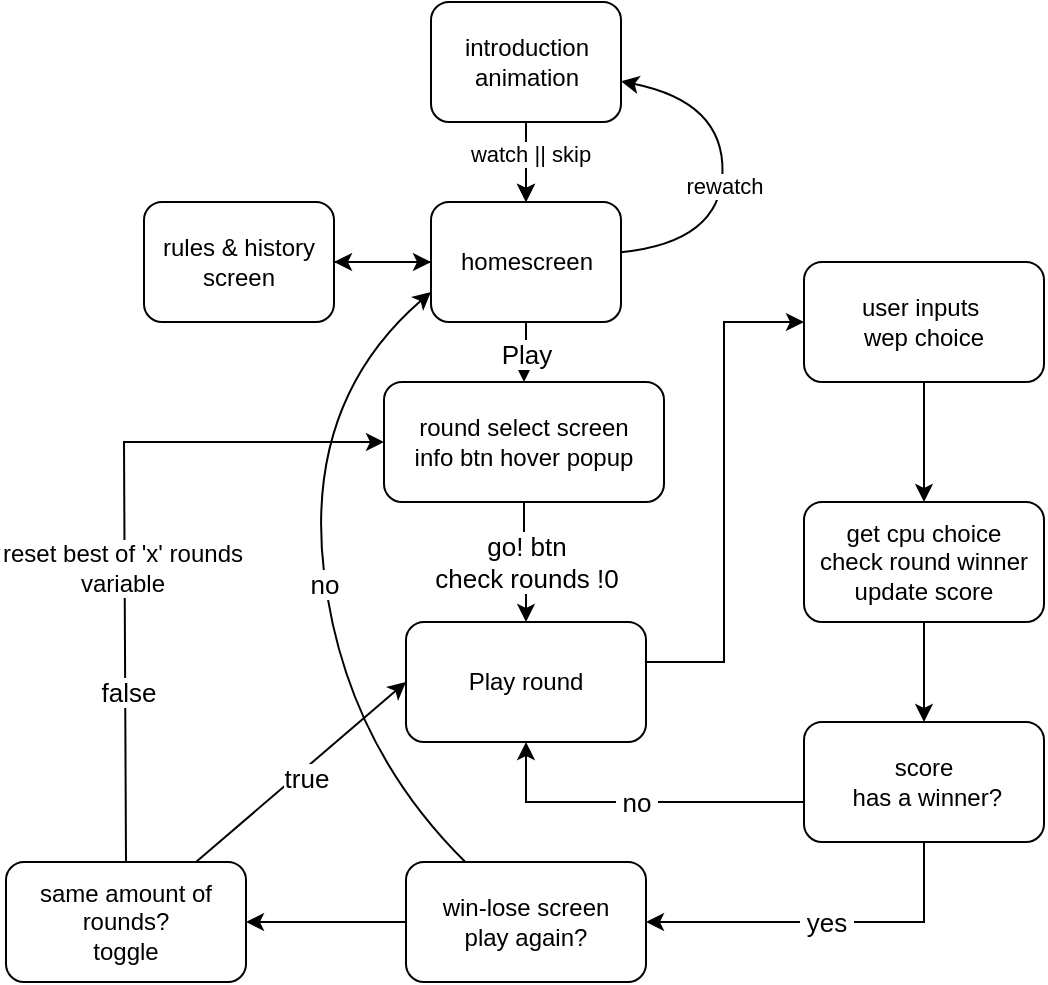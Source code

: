 <mxfile version="21.5.1" type="device">
  <diagram name="Page-1" id="KeIiXsLWIX9f4OQQm_I-">
    <mxGraphModel dx="898" dy="579" grid="1" gridSize="10" guides="1" tooltips="1" connect="1" arrows="1" fold="1" page="1" pageScale="1" pageWidth="827" pageHeight="1169" math="0" shadow="0">
      <root>
        <mxCell id="0" />
        <mxCell id="1" parent="0" />
        <mxCell id="v07YMubGpjkaJ07xnjoE-34" value="" style="edgeStyle=orthogonalEdgeStyle;rounded=0;orthogonalLoop=1;jettySize=auto;html=1;" parent="1" source="v07YMubGpjkaJ07xnjoE-3" target="v07YMubGpjkaJ07xnjoE-32" edge="1">
          <mxGeometry relative="1" as="geometry" />
        </mxCell>
        <mxCell id="v07YMubGpjkaJ07xnjoE-37" value="&lt;font style=&quot;font-size: 13px;&quot;&gt;Play&lt;/font&gt;" style="edgeStyle=orthogonalEdgeStyle;rounded=0;orthogonalLoop=1;jettySize=auto;html=1;" parent="1" source="v07YMubGpjkaJ07xnjoE-3" target="v07YMubGpjkaJ07xnjoE-36" edge="1">
          <mxGeometry relative="1" as="geometry" />
        </mxCell>
        <mxCell id="v07YMubGpjkaJ07xnjoE-3" value="homescreen&lt;br&gt;" style="rounded=1;whiteSpace=wrap;html=1;" parent="1" vertex="1">
          <mxGeometry x="313.5" y="100" width="95" height="60" as="geometry" />
        </mxCell>
        <mxCell id="v07YMubGpjkaJ07xnjoE-7" value="" style="edgeStyle=orthogonalEdgeStyle;rounded=0;orthogonalLoop=1;jettySize=auto;html=1;" parent="1" source="v07YMubGpjkaJ07xnjoE-4" target="v07YMubGpjkaJ07xnjoE-3" edge="1">
          <mxGeometry relative="1" as="geometry" />
        </mxCell>
        <mxCell id="v07YMubGpjkaJ07xnjoE-78" value="" style="edgeStyle=orthogonalEdgeStyle;rounded=0;orthogonalLoop=1;jettySize=auto;html=1;" parent="1" source="v07YMubGpjkaJ07xnjoE-4" target="v07YMubGpjkaJ07xnjoE-3" edge="1">
          <mxGeometry relative="1" as="geometry" />
        </mxCell>
        <mxCell id="v07YMubGpjkaJ07xnjoE-79" value="watch || skip" style="edgeLabel;html=1;align=center;verticalAlign=middle;resizable=0;points=[];" parent="v07YMubGpjkaJ07xnjoE-78" vertex="1" connectable="0">
          <mxGeometry x="-0.2" y="3" relative="1" as="geometry">
            <mxPoint x="-1" as="offset" />
          </mxGeometry>
        </mxCell>
        <mxCell id="v07YMubGpjkaJ07xnjoE-4" value="introduction&lt;br&gt;animation" style="rounded=1;whiteSpace=wrap;html=1;" parent="1" vertex="1">
          <mxGeometry x="313.5" width="95" height="60" as="geometry" />
        </mxCell>
        <mxCell id="v07YMubGpjkaJ07xnjoE-33" value="" style="edgeStyle=orthogonalEdgeStyle;rounded=0;orthogonalLoop=1;jettySize=auto;html=1;" parent="1" source="v07YMubGpjkaJ07xnjoE-32" target="v07YMubGpjkaJ07xnjoE-3" edge="1">
          <mxGeometry relative="1" as="geometry" />
        </mxCell>
        <mxCell id="v07YMubGpjkaJ07xnjoE-32" value="rules &amp;amp; history&lt;br&gt;screen&lt;br&gt;" style="rounded=1;whiteSpace=wrap;html=1;" parent="1" vertex="1">
          <mxGeometry x="170" y="100" width="95" height="60" as="geometry" />
        </mxCell>
        <mxCell id="v07YMubGpjkaJ07xnjoE-35" value="" style="curved=1;endArrow=classic;html=1;rounded=0;" parent="1" source="v07YMubGpjkaJ07xnjoE-3" target="v07YMubGpjkaJ07xnjoE-4" edge="1">
          <mxGeometry width="50" height="50" relative="1" as="geometry">
            <mxPoint x="408.5" y="120" as="sourcePoint" />
            <mxPoint x="458.5" y="70" as="targetPoint" />
            <Array as="points">
              <mxPoint x="458.5" y="120" />
              <mxPoint x="460" y="50" />
            </Array>
          </mxGeometry>
        </mxCell>
        <mxCell id="v07YMubGpjkaJ07xnjoE-77" value="rewatch" style="edgeLabel;html=1;align=center;verticalAlign=middle;resizable=0;points=[];" parent="v07YMubGpjkaJ07xnjoE-35" vertex="1" connectable="0">
          <mxGeometry x="-0.092" y="-1" relative="1" as="geometry">
            <mxPoint as="offset" />
          </mxGeometry>
        </mxCell>
        <mxCell id="v07YMubGpjkaJ07xnjoE-42" value="&lt;font style=&quot;font-size: 13px;&quot;&gt;go! btn&lt;br&gt;check rounds !0&lt;br&gt;&lt;/font&gt;" style="edgeStyle=orthogonalEdgeStyle;rounded=0;orthogonalLoop=1;jettySize=auto;html=1;" parent="1" source="v07YMubGpjkaJ07xnjoE-36" target="v07YMubGpjkaJ07xnjoE-40" edge="1">
          <mxGeometry relative="1" as="geometry" />
        </mxCell>
        <mxCell id="v07YMubGpjkaJ07xnjoE-36" value="round select screen&lt;br&gt;info btn hover popup" style="rounded=1;whiteSpace=wrap;html=1;" parent="1" vertex="1">
          <mxGeometry x="290" y="190" width="140" height="60" as="geometry" />
        </mxCell>
        <mxCell id="v07YMubGpjkaJ07xnjoE-51" value="" style="edgeStyle=orthogonalEdgeStyle;rounded=0;orthogonalLoop=1;jettySize=auto;html=1;" parent="1" source="v07YMubGpjkaJ07xnjoE-40" target="v07YMubGpjkaJ07xnjoE-50" edge="1">
          <mxGeometry relative="1" as="geometry">
            <Array as="points">
              <mxPoint x="460" y="330" />
              <mxPoint x="460" y="160" />
            </Array>
          </mxGeometry>
        </mxCell>
        <mxCell id="v07YMubGpjkaJ07xnjoE-40" value="Play round" style="rounded=1;whiteSpace=wrap;html=1;" parent="1" vertex="1">
          <mxGeometry x="301" y="310" width="120" height="60" as="geometry" />
        </mxCell>
        <mxCell id="v07YMubGpjkaJ07xnjoE-66" value="" style="edgeStyle=orthogonalEdgeStyle;rounded=0;orthogonalLoop=1;jettySize=auto;html=1;" parent="1" source="v07YMubGpjkaJ07xnjoE-44" target="v07YMubGpjkaJ07xnjoE-65" edge="1">
          <mxGeometry relative="1" as="geometry" />
        </mxCell>
        <mxCell id="v07YMubGpjkaJ07xnjoE-44" value="win-lose screen&lt;br&gt;play again?" style="rounded=1;whiteSpace=wrap;html=1;" parent="1" vertex="1">
          <mxGeometry x="301" y="430" width="120" height="60" as="geometry" />
        </mxCell>
        <mxCell id="v07YMubGpjkaJ07xnjoE-55" value="" style="edgeStyle=orthogonalEdgeStyle;rounded=0;orthogonalLoop=1;jettySize=auto;html=1;" parent="1" source="v07YMubGpjkaJ07xnjoE-50" target="v07YMubGpjkaJ07xnjoE-54" edge="1">
          <mxGeometry relative="1" as="geometry" />
        </mxCell>
        <mxCell id="v07YMubGpjkaJ07xnjoE-50" value="user inputs&amp;nbsp;&lt;br&gt;wep choice" style="whiteSpace=wrap;html=1;rounded=1;" parent="1" vertex="1">
          <mxGeometry x="500" y="130" width="120" height="60" as="geometry" />
        </mxCell>
        <mxCell id="v07YMubGpjkaJ07xnjoE-57" value="" style="edgeStyle=orthogonalEdgeStyle;rounded=0;orthogonalLoop=1;jettySize=auto;html=1;" parent="1" source="v07YMubGpjkaJ07xnjoE-54" target="v07YMubGpjkaJ07xnjoE-56" edge="1">
          <mxGeometry relative="1" as="geometry" />
        </mxCell>
        <mxCell id="v07YMubGpjkaJ07xnjoE-54" value="get cpu choice&lt;br&gt;check round winner&lt;br&gt;update score" style="whiteSpace=wrap;html=1;rounded=1;" parent="1" vertex="1">
          <mxGeometry x="500" y="250" width="120" height="60" as="geometry" />
        </mxCell>
        <mxCell id="v07YMubGpjkaJ07xnjoE-59" value="&lt;font style=&quot;font-size: 13px;&quot;&gt;&amp;nbsp;yes&amp;nbsp;&lt;/font&gt;" style="edgeStyle=orthogonalEdgeStyle;rounded=0;orthogonalLoop=1;jettySize=auto;html=1;entryX=1;entryY=0.5;entryDx=0;entryDy=0;" parent="1" source="v07YMubGpjkaJ07xnjoE-56" target="v07YMubGpjkaJ07xnjoE-44" edge="1">
          <mxGeometry relative="1" as="geometry">
            <Array as="points">
              <mxPoint x="560" y="460" />
            </Array>
          </mxGeometry>
        </mxCell>
        <mxCell id="v07YMubGpjkaJ07xnjoE-61" value="&amp;nbsp;&lt;font style=&quot;font-size: 13px;&quot;&gt;no&lt;/font&gt;&amp;nbsp;" style="edgeStyle=orthogonalEdgeStyle;rounded=0;orthogonalLoop=1;jettySize=auto;html=1;entryX=0.5;entryY=1;entryDx=0;entryDy=0;" parent="1" source="v07YMubGpjkaJ07xnjoE-56" target="v07YMubGpjkaJ07xnjoE-40" edge="1">
          <mxGeometry relative="1" as="geometry">
            <Array as="points">
              <mxPoint x="361" y="400" />
            </Array>
          </mxGeometry>
        </mxCell>
        <mxCell id="v07YMubGpjkaJ07xnjoE-56" value="score&lt;br&gt;&amp;nbsp;has a winner?" style="rounded=1;whiteSpace=wrap;html=1;" parent="1" vertex="1">
          <mxGeometry x="500" y="360" width="120" height="60" as="geometry" />
        </mxCell>
        <mxCell id="v07YMubGpjkaJ07xnjoE-62" value="" style="curved=1;endArrow=classic;html=1;rounded=0;entryX=0;entryY=0.75;entryDx=0;entryDy=0;" parent="1" source="v07YMubGpjkaJ07xnjoE-44" target="v07YMubGpjkaJ07xnjoE-3" edge="1">
          <mxGeometry width="50" height="50" relative="1" as="geometry">
            <mxPoint x="215" y="440" as="sourcePoint" />
            <mxPoint x="265" y="390" as="targetPoint" />
            <Array as="points">
              <mxPoint x="270" y="370" />
              <mxPoint x="250" y="200" />
            </Array>
          </mxGeometry>
        </mxCell>
        <mxCell id="v07YMubGpjkaJ07xnjoE-63" value="&lt;span style=&quot;font-size: 13px;&quot;&gt;no&lt;br&gt;&lt;/span&gt;" style="edgeLabel;html=1;align=center;verticalAlign=middle;resizable=0;points=[];" parent="v07YMubGpjkaJ07xnjoE-62" vertex="1" connectable="0">
          <mxGeometry x="-0.029" y="1" relative="1" as="geometry">
            <mxPoint as="offset" />
          </mxGeometry>
        </mxCell>
        <mxCell id="v07YMubGpjkaJ07xnjoE-65" value="same amount of rounds?&lt;br&gt;toggle" style="rounded=1;whiteSpace=wrap;html=1;" parent="1" vertex="1">
          <mxGeometry x="101" y="430" width="120" height="60" as="geometry" />
        </mxCell>
        <mxCell id="v07YMubGpjkaJ07xnjoE-70" value="" style="endArrow=classic;html=1;rounded=0;entryX=0;entryY=0.5;entryDx=0;entryDy=0;" parent="1" source="v07YMubGpjkaJ07xnjoE-65" target="v07YMubGpjkaJ07xnjoE-40" edge="1">
          <mxGeometry width="50" height="50" relative="1" as="geometry">
            <mxPoint x="200" y="430" as="sourcePoint" />
            <mxPoint x="250" y="380" as="targetPoint" />
          </mxGeometry>
        </mxCell>
        <mxCell id="v07YMubGpjkaJ07xnjoE-71" value="&lt;font style=&quot;font-size: 13px;&quot;&gt;true&lt;/font&gt;" style="edgeLabel;html=1;align=center;verticalAlign=middle;resizable=0;points=[];" parent="v07YMubGpjkaJ07xnjoE-70" vertex="1" connectable="0">
          <mxGeometry x="-0.001" y="-4" relative="1" as="geometry">
            <mxPoint as="offset" />
          </mxGeometry>
        </mxCell>
        <mxCell id="v07YMubGpjkaJ07xnjoE-73" value="" style="endArrow=classic;html=1;rounded=0;exitX=0.5;exitY=0;exitDx=0;exitDy=0;entryX=0;entryY=0.5;entryDx=0;entryDy=0;" parent="1" source="v07YMubGpjkaJ07xnjoE-65" target="v07YMubGpjkaJ07xnjoE-36" edge="1">
          <mxGeometry width="50" height="50" relative="1" as="geometry">
            <mxPoint x="140" y="380" as="sourcePoint" />
            <mxPoint x="190" y="330" as="targetPoint" />
            <Array as="points">
              <mxPoint x="160" y="220" />
            </Array>
          </mxGeometry>
        </mxCell>
        <mxCell id="v07YMubGpjkaJ07xnjoE-74" value="&lt;font style=&quot;font-size: 13px;&quot;&gt;false&lt;/font&gt;" style="edgeLabel;html=1;align=center;verticalAlign=middle;resizable=0;points=[];" parent="v07YMubGpjkaJ07xnjoE-73" vertex="1" connectable="0">
          <mxGeometry x="-0.499" y="-1" relative="1" as="geometry">
            <mxPoint as="offset" />
          </mxGeometry>
        </mxCell>
        <mxCell id="v07YMubGpjkaJ07xnjoE-76" value="&lt;font style=&quot;font-size: 12px;&quot;&gt;reset best of &#39;x&#39; rounds&lt;br&gt;variable&lt;/font&gt;" style="edgeLabel;html=1;align=center;verticalAlign=middle;resizable=0;points=[];" parent="v07YMubGpjkaJ07xnjoE-73" vertex="1" connectable="0">
          <mxGeometry x="-0.136" y="2" relative="1" as="geometry">
            <mxPoint as="offset" />
          </mxGeometry>
        </mxCell>
      </root>
    </mxGraphModel>
  </diagram>
</mxfile>
